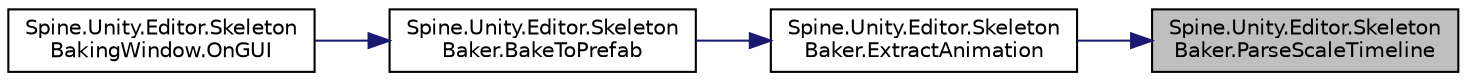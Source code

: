 digraph "Spine.Unity.Editor.SkeletonBaker.ParseScaleTimeline"
{
 // LATEX_PDF_SIZE
  edge [fontname="Helvetica",fontsize="10",labelfontname="Helvetica",labelfontsize="10"];
  node [fontname="Helvetica",fontsize="10",shape=record];
  rankdir="RL";
  Node1 [label="Spine.Unity.Editor.Skeleton\lBaker.ParseScaleTimeline",height=0.2,width=0.4,color="black", fillcolor="grey75", style="filled", fontcolor="black",tooltip=" "];
  Node1 -> Node2 [dir="back",color="midnightblue",fontsize="10",style="solid"];
  Node2 [label="Spine.Unity.Editor.Skeleton\lBaker.ExtractAnimation",height=0.2,width=0.4,color="black", fillcolor="white", style="filled",URL="$class_spine_1_1_unity_1_1_editor_1_1_skeleton_baker.html#aa02465ccf8934b9b6c1a9a5c887e2853",tooltip=" "];
  Node2 -> Node3 [dir="back",color="midnightblue",fontsize="10",style="solid"];
  Node3 [label="Spine.Unity.Editor.Skeleton\lBaker.BakeToPrefab",height=0.2,width=0.4,color="black", fillcolor="white", style="filled",URL="$class_spine_1_1_unity_1_1_editor_1_1_skeleton_baker.html#a5854a66f32f7c58d0d35abe10e570cbb",tooltip=" "];
  Node3 -> Node4 [dir="back",color="midnightblue",fontsize="10",style="solid"];
  Node4 [label="Spine.Unity.Editor.Skeleton\lBakingWindow.OnGUI",height=0.2,width=0.4,color="black", fillcolor="white", style="filled",URL="$class_spine_1_1_unity_1_1_editor_1_1_skeleton_baking_window.html#a7e83d787166c9dc42cc9e9ced4f74ae3",tooltip=" "];
}
